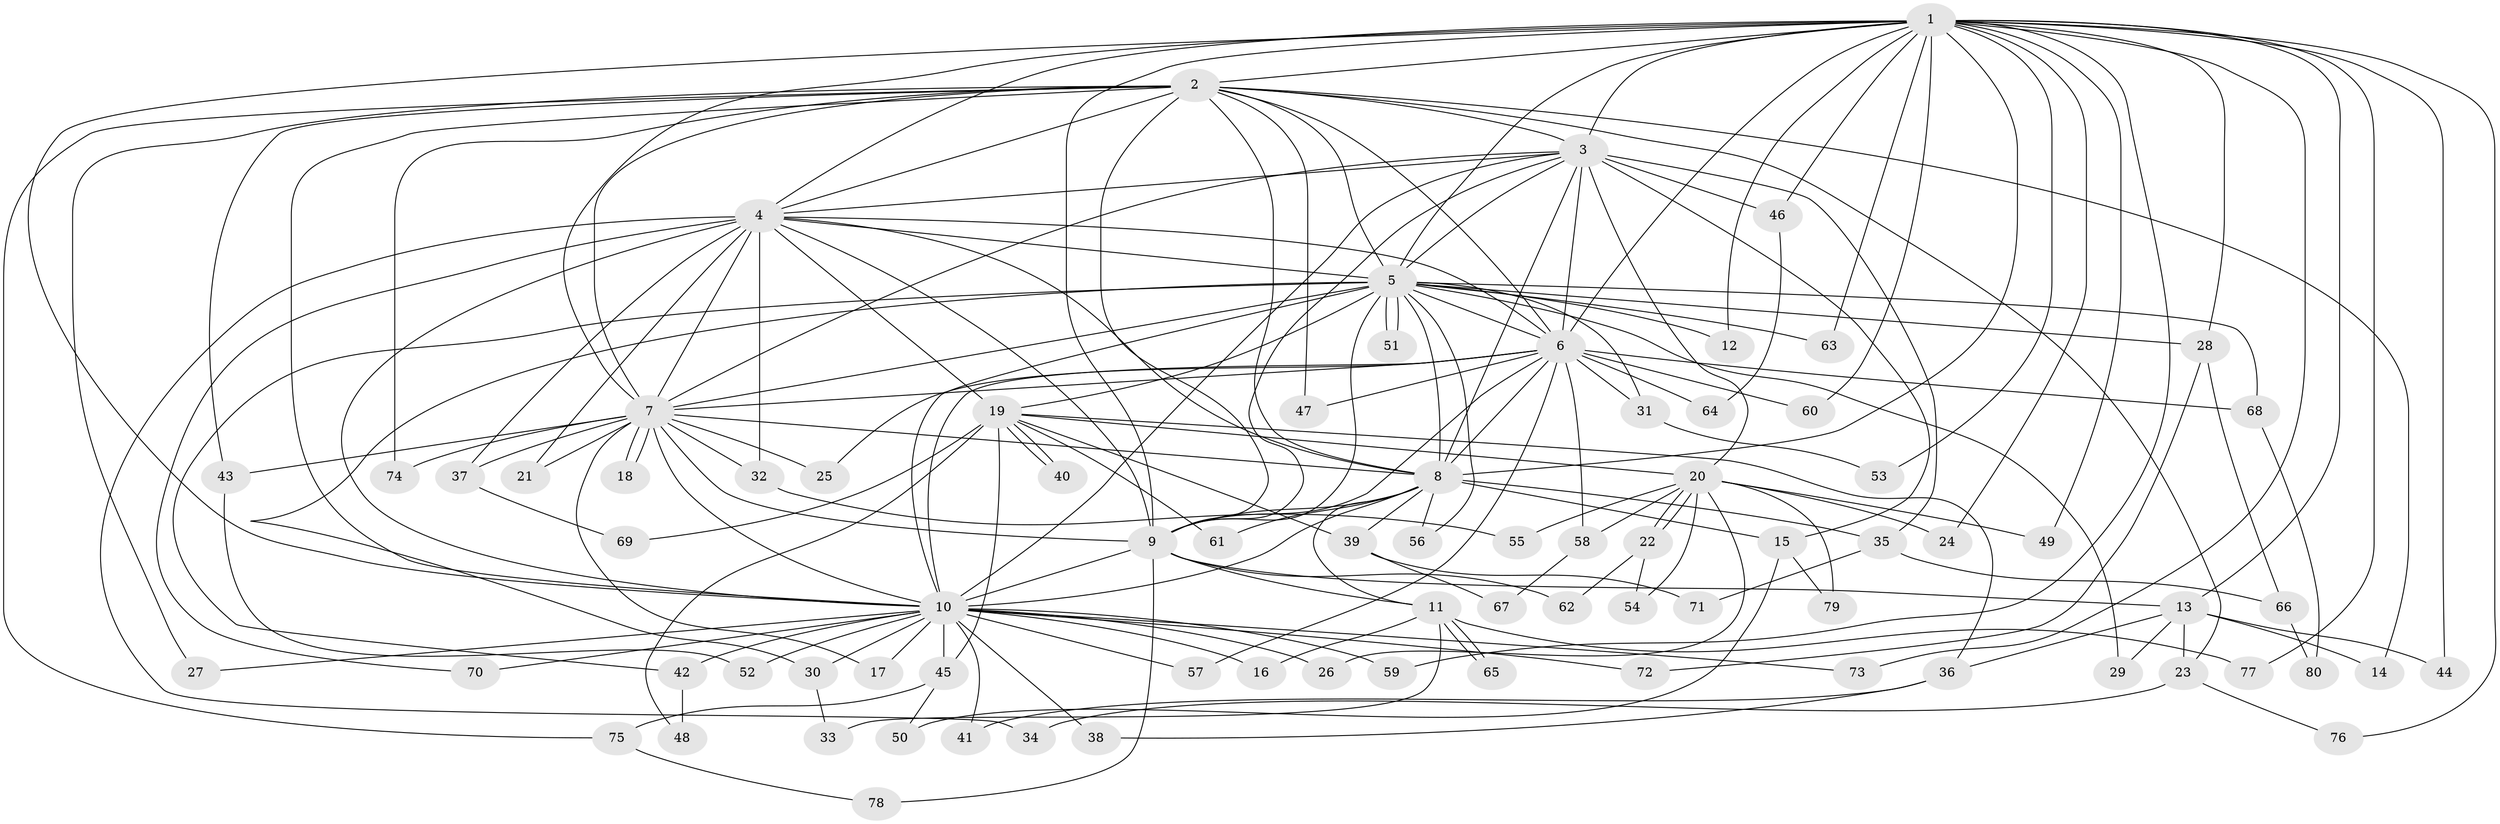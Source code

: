 // Generated by graph-tools (version 1.1) at 2025/34/03/09/25 02:34:57]
// undirected, 80 vertices, 185 edges
graph export_dot {
graph [start="1"]
  node [color=gray90,style=filled];
  1;
  2;
  3;
  4;
  5;
  6;
  7;
  8;
  9;
  10;
  11;
  12;
  13;
  14;
  15;
  16;
  17;
  18;
  19;
  20;
  21;
  22;
  23;
  24;
  25;
  26;
  27;
  28;
  29;
  30;
  31;
  32;
  33;
  34;
  35;
  36;
  37;
  38;
  39;
  40;
  41;
  42;
  43;
  44;
  45;
  46;
  47;
  48;
  49;
  50;
  51;
  52;
  53;
  54;
  55;
  56;
  57;
  58;
  59;
  60;
  61;
  62;
  63;
  64;
  65;
  66;
  67;
  68;
  69;
  70;
  71;
  72;
  73;
  74;
  75;
  76;
  77;
  78;
  79;
  80;
  1 -- 2;
  1 -- 3;
  1 -- 4;
  1 -- 5;
  1 -- 6;
  1 -- 7;
  1 -- 8;
  1 -- 9;
  1 -- 10;
  1 -- 12;
  1 -- 13;
  1 -- 24;
  1 -- 28;
  1 -- 44;
  1 -- 46;
  1 -- 49;
  1 -- 53;
  1 -- 59;
  1 -- 60;
  1 -- 63;
  1 -- 73;
  1 -- 76;
  1 -- 77;
  2 -- 3;
  2 -- 4;
  2 -- 5;
  2 -- 6;
  2 -- 7;
  2 -- 8;
  2 -- 9;
  2 -- 10;
  2 -- 14;
  2 -- 23;
  2 -- 27;
  2 -- 43;
  2 -- 47;
  2 -- 74;
  2 -- 75;
  3 -- 4;
  3 -- 5;
  3 -- 6;
  3 -- 7;
  3 -- 8;
  3 -- 9;
  3 -- 10;
  3 -- 15;
  3 -- 20;
  3 -- 35;
  3 -- 46;
  4 -- 5;
  4 -- 6;
  4 -- 7;
  4 -- 8;
  4 -- 9;
  4 -- 10;
  4 -- 19;
  4 -- 21;
  4 -- 32;
  4 -- 34;
  4 -- 37;
  4 -- 70;
  5 -- 6;
  5 -- 7;
  5 -- 8;
  5 -- 9;
  5 -- 10;
  5 -- 12;
  5 -- 19;
  5 -- 28;
  5 -- 29;
  5 -- 30;
  5 -- 31;
  5 -- 42;
  5 -- 51;
  5 -- 51;
  5 -- 56;
  5 -- 63;
  5 -- 68;
  6 -- 7;
  6 -- 8;
  6 -- 9;
  6 -- 10;
  6 -- 25;
  6 -- 31;
  6 -- 47;
  6 -- 57;
  6 -- 58;
  6 -- 60;
  6 -- 64;
  6 -- 68;
  7 -- 8;
  7 -- 9;
  7 -- 10;
  7 -- 17;
  7 -- 18;
  7 -- 18;
  7 -- 21;
  7 -- 25;
  7 -- 32;
  7 -- 37;
  7 -- 43;
  7 -- 74;
  8 -- 9;
  8 -- 10;
  8 -- 11;
  8 -- 15;
  8 -- 35;
  8 -- 39;
  8 -- 56;
  8 -- 61;
  9 -- 10;
  9 -- 11;
  9 -- 13;
  9 -- 62;
  9 -- 78;
  10 -- 16;
  10 -- 17;
  10 -- 26;
  10 -- 27;
  10 -- 30;
  10 -- 38;
  10 -- 41;
  10 -- 42;
  10 -- 45;
  10 -- 52;
  10 -- 57;
  10 -- 59;
  10 -- 70;
  10 -- 72;
  10 -- 73;
  11 -- 16;
  11 -- 33;
  11 -- 65;
  11 -- 65;
  11 -- 77;
  13 -- 14;
  13 -- 23;
  13 -- 29;
  13 -- 36;
  13 -- 44;
  15 -- 50;
  15 -- 79;
  19 -- 20;
  19 -- 36;
  19 -- 39;
  19 -- 40;
  19 -- 40;
  19 -- 45;
  19 -- 48;
  19 -- 61;
  19 -- 69;
  20 -- 22;
  20 -- 22;
  20 -- 24;
  20 -- 26;
  20 -- 49;
  20 -- 54;
  20 -- 55;
  20 -- 58;
  20 -- 79;
  22 -- 54;
  22 -- 62;
  23 -- 34;
  23 -- 76;
  28 -- 66;
  28 -- 72;
  30 -- 33;
  31 -- 53;
  32 -- 55;
  35 -- 66;
  35 -- 71;
  36 -- 38;
  36 -- 41;
  37 -- 69;
  39 -- 67;
  39 -- 71;
  42 -- 48;
  43 -- 52;
  45 -- 50;
  45 -- 75;
  46 -- 64;
  58 -- 67;
  66 -- 80;
  68 -- 80;
  75 -- 78;
}
